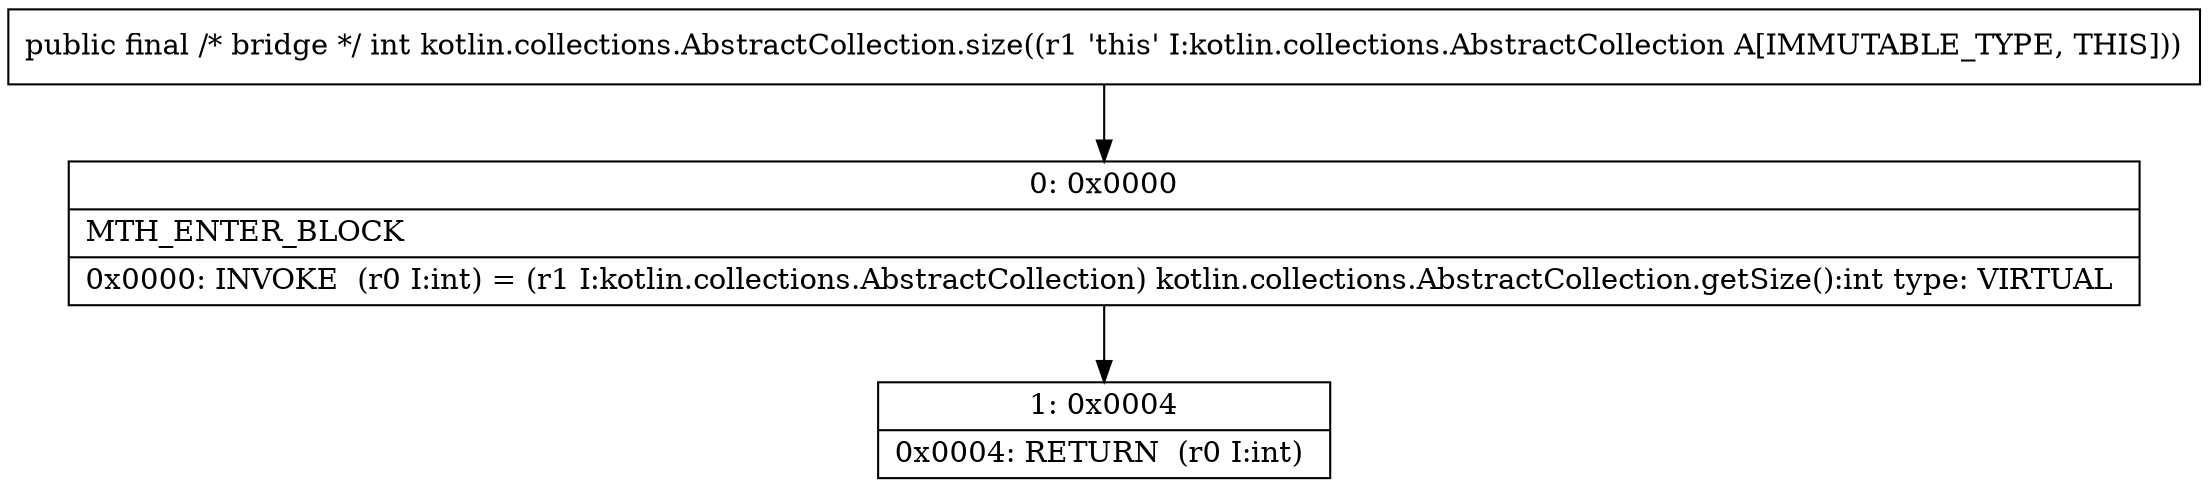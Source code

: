 digraph "CFG forkotlin.collections.AbstractCollection.size()I" {
Node_0 [shape=record,label="{0\:\ 0x0000|MTH_ENTER_BLOCK\l|0x0000: INVOKE  (r0 I:int) = (r1 I:kotlin.collections.AbstractCollection) kotlin.collections.AbstractCollection.getSize():int type: VIRTUAL \l}"];
Node_1 [shape=record,label="{1\:\ 0x0004|0x0004: RETURN  (r0 I:int) \l}"];
MethodNode[shape=record,label="{public final \/* bridge *\/ int kotlin.collections.AbstractCollection.size((r1 'this' I:kotlin.collections.AbstractCollection A[IMMUTABLE_TYPE, THIS])) }"];
MethodNode -> Node_0;
Node_0 -> Node_1;
}

